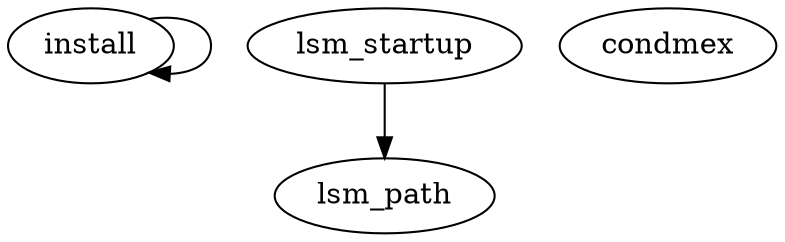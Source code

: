 /* Created by mdot for Matlab */
digraph m2html {
  install -> install;
  lsm_startup -> lsm_path;

  condmex [URL="condmex.html"];
  install [URL="install.html"];
  lsm_path [URL="lsm_path.html"];
  lsm_startup [URL="lsm_startup.html"];
}